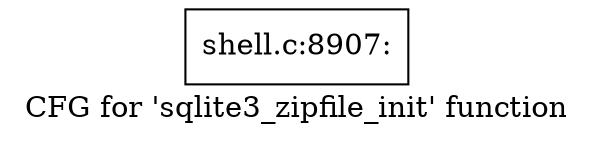 digraph "CFG for 'sqlite3_zipfile_init' function" {
	label="CFG for 'sqlite3_zipfile_init' function";

	Node0x5602763efa60 [shape=record,label="{shell.c:8907:}"];
}
